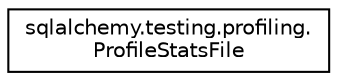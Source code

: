 digraph "Graphical Class Hierarchy"
{
 // LATEX_PDF_SIZE
  edge [fontname="Helvetica",fontsize="10",labelfontname="Helvetica",labelfontsize="10"];
  node [fontname="Helvetica",fontsize="10",shape=record];
  rankdir="LR";
  Node0 [label="sqlalchemy.testing.profiling.\lProfileStatsFile",height=0.2,width=0.4,color="black", fillcolor="white", style="filled",URL="$classsqlalchemy_1_1testing_1_1profiling_1_1ProfileStatsFile.html",tooltip=" "];
}
